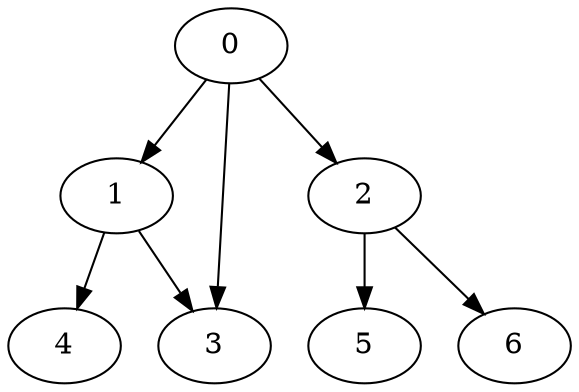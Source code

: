 digraph G {
    0;
    1;
    2;
    3;
    4;
    5;
    6;
    0 -> 1 [w=0];
    0 -> 2 [w=0];
    0 -> 3 [w=1];
    1 -> 3 [w=0];
    1 -> 4 [w=0];
    2 -> 5 [w=0];
    2 -> 6 [w=0];
}
